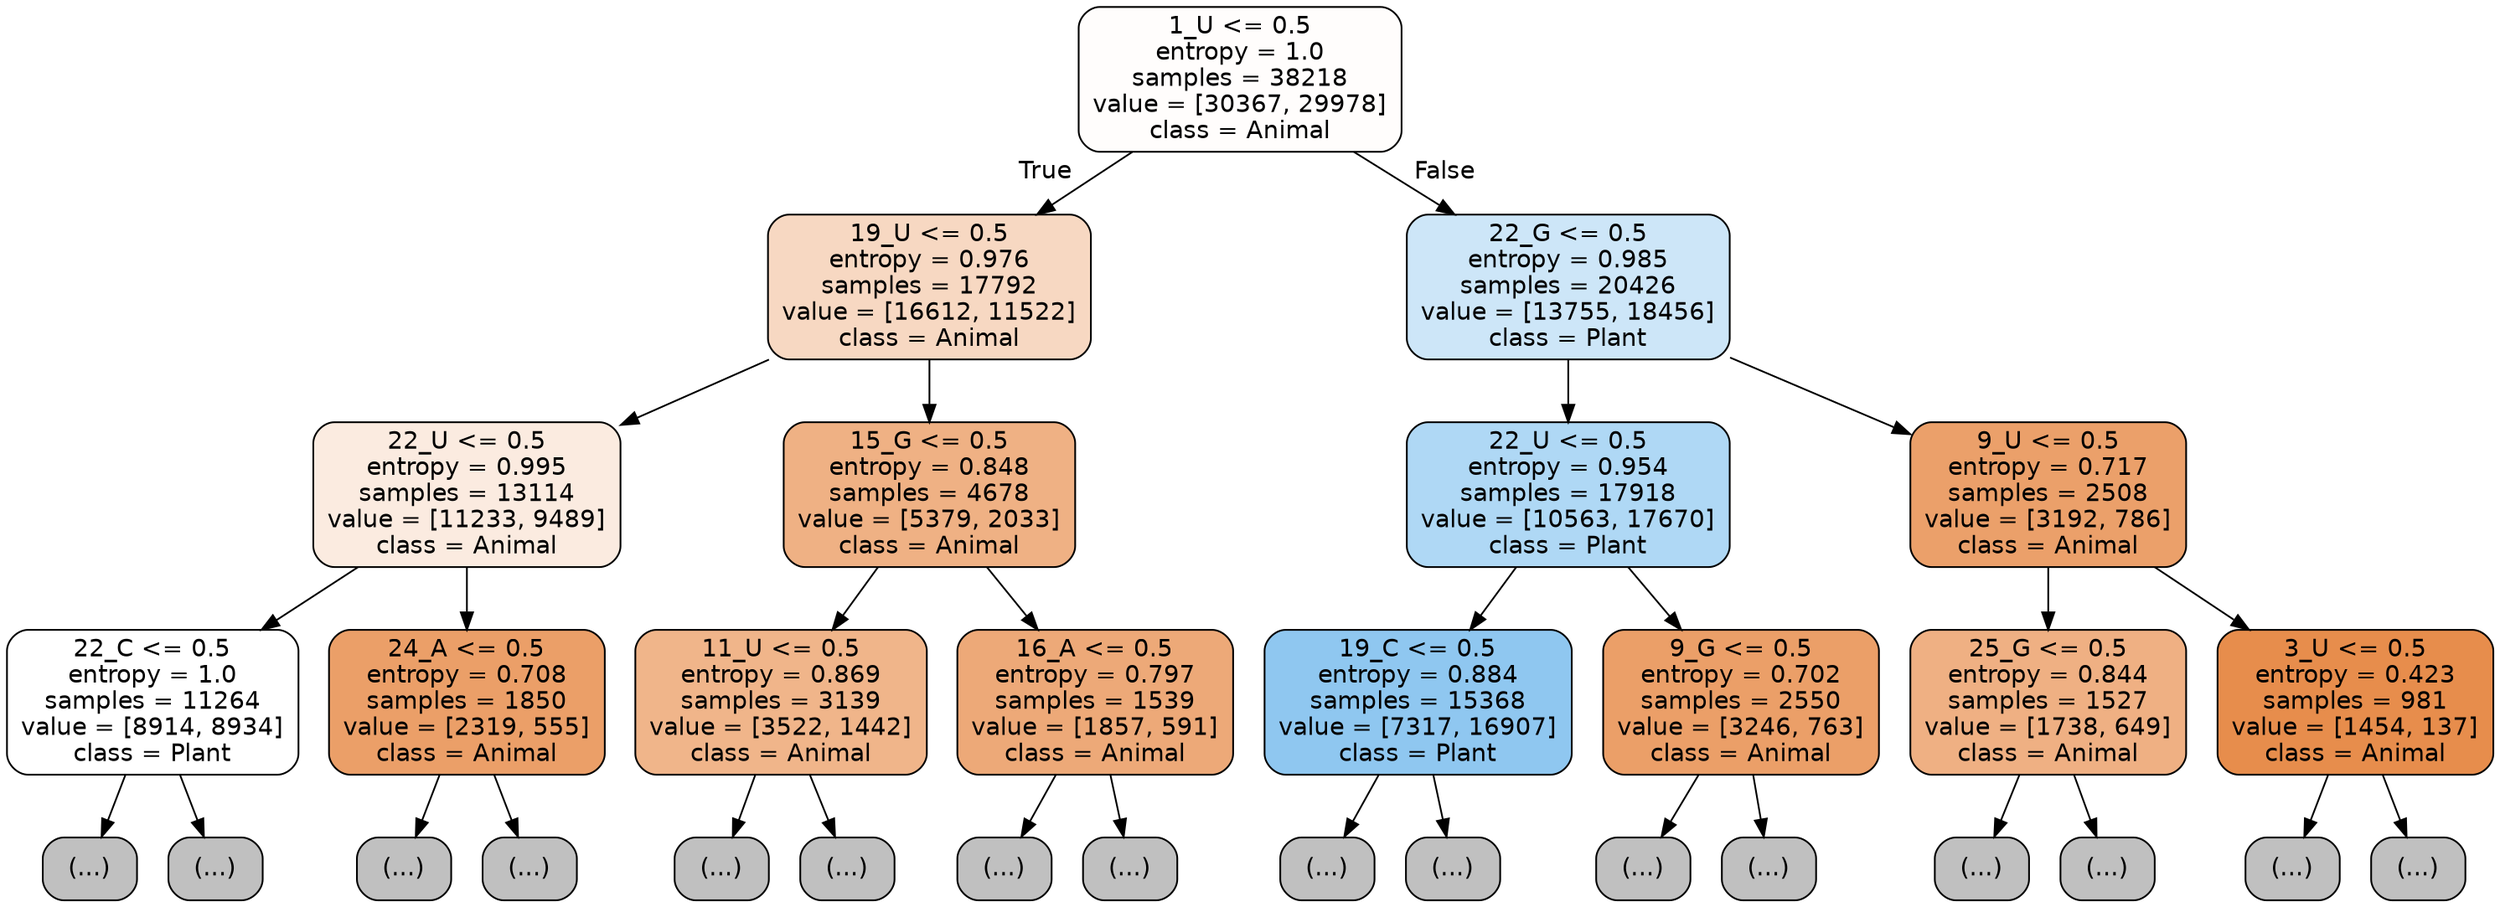 digraph Tree {
node [shape=box, style="filled, rounded", color="black", fontname="helvetica"] ;
edge [fontname="helvetica"] ;
0 [label="1_U <= 0.5\nentropy = 1.0\nsamples = 38218\nvalue = [30367, 29978]\nclass = Animal", fillcolor="#fffdfc"] ;
1 [label="19_U <= 0.5\nentropy = 0.976\nsamples = 17792\nvalue = [16612, 11522]\nclass = Animal", fillcolor="#f7d8c2"] ;
0 -> 1 [labeldistance=2.5, labelangle=45, headlabel="True"] ;
2 [label="22_U <= 0.5\nentropy = 0.995\nsamples = 13114\nvalue = [11233, 9489]\nclass = Animal", fillcolor="#fbebe0"] ;
1 -> 2 ;
3 [label="22_C <= 0.5\nentropy = 1.0\nsamples = 11264\nvalue = [8914, 8934]\nclass = Plant", fillcolor="#ffffff"] ;
2 -> 3 ;
4 [label="(...)", fillcolor="#C0C0C0"] ;
3 -> 4 ;
5423 [label="(...)", fillcolor="#C0C0C0"] ;
3 -> 5423 ;
6136 [label="24_A <= 0.5\nentropy = 0.708\nsamples = 1850\nvalue = [2319, 555]\nclass = Animal", fillcolor="#eb9f68"] ;
2 -> 6136 ;
6137 [label="(...)", fillcolor="#C0C0C0"] ;
6136 -> 6137 ;
6830 [label="(...)", fillcolor="#C0C0C0"] ;
6136 -> 6830 ;
6871 [label="15_G <= 0.5\nentropy = 0.848\nsamples = 4678\nvalue = [5379, 2033]\nclass = Animal", fillcolor="#efb184"] ;
1 -> 6871 ;
6872 [label="11_U <= 0.5\nentropy = 0.869\nsamples = 3139\nvalue = [3522, 1442]\nclass = Animal", fillcolor="#f0b58a"] ;
6871 -> 6872 ;
6873 [label="(...)", fillcolor="#C0C0C0"] ;
6872 -> 6873 ;
8066 [label="(...)", fillcolor="#C0C0C0"] ;
6872 -> 8066 ;
8571 [label="16_A <= 0.5\nentropy = 0.797\nsamples = 1539\nvalue = [1857, 591]\nclass = Animal", fillcolor="#eda978"] ;
6871 -> 8571 ;
8572 [label="(...)", fillcolor="#C0C0C0"] ;
8571 -> 8572 ;
9147 [label="(...)", fillcolor="#C0C0C0"] ;
8571 -> 9147 ;
9334 [label="22_G <= 0.5\nentropy = 0.985\nsamples = 20426\nvalue = [13755, 18456]\nclass = Plant", fillcolor="#cde6f8"] ;
0 -> 9334 [labeldistance=2.5, labelangle=-45, headlabel="False"] ;
9335 [label="22_U <= 0.5\nentropy = 0.954\nsamples = 17918\nvalue = [10563, 17670]\nclass = Plant", fillcolor="#afd8f5"] ;
9334 -> 9335 ;
9336 [label="19_C <= 0.5\nentropy = 0.884\nsamples = 15368\nvalue = [7317, 16907]\nclass = Plant", fillcolor="#8fc7f0"] ;
9335 -> 9336 ;
9337 [label="(...)", fillcolor="#C0C0C0"] ;
9336 -> 9337 ;
13302 [label="(...)", fillcolor="#C0C0C0"] ;
9336 -> 13302 ;
14713 [label="9_G <= 0.5\nentropy = 0.702\nsamples = 2550\nvalue = [3246, 763]\nclass = Animal", fillcolor="#eb9f68"] ;
9335 -> 14713 ;
14714 [label="(...)", fillcolor="#C0C0C0"] ;
14713 -> 14714 ;
15449 [label="(...)", fillcolor="#C0C0C0"] ;
14713 -> 15449 ;
15690 [label="9_U <= 0.5\nentropy = 0.717\nsamples = 2508\nvalue = [3192, 786]\nclass = Animal", fillcolor="#eba06a"] ;
9334 -> 15690 ;
15691 [label="25_G <= 0.5\nentropy = 0.844\nsamples = 1527\nvalue = [1738, 649]\nclass = Animal", fillcolor="#efb083"] ;
15690 -> 15691 ;
15692 [label="(...)", fillcolor="#C0C0C0"] ;
15691 -> 15692 ;
16311 [label="(...)", fillcolor="#C0C0C0"] ;
15691 -> 16311 ;
16324 [label="3_U <= 0.5\nentropy = 0.423\nsamples = 981\nvalue = [1454, 137]\nclass = Animal", fillcolor="#e78d4c"] ;
15690 -> 16324 ;
16325 [label="(...)", fillcolor="#C0C0C0"] ;
16324 -> 16325 ;
16538 [label="(...)", fillcolor="#C0C0C0"] ;
16324 -> 16538 ;
}
